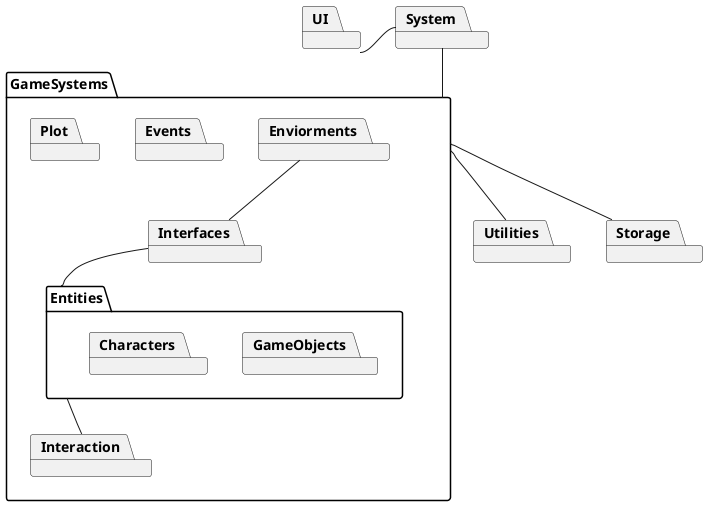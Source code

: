 
@startuml

package UI {
}

package System {
}

package GameSystems {
    top to bottom direction

    package Enviorments
    package Interfaces {
    }

    package Plot {
    }

    package Entities {
        package GameObjects {
        }
        package Characters {
        }
    }
    package Events 
    

    package Interaction 
    
}

package Utilities {
}

package Storage {
}

UI - System
System -- GameSystems
GameSystems -- Storage
GameSystems -- Utilities
Enviorments -- Interfaces
Interfaces -- Entities
Entities -- Interaction



@enduml